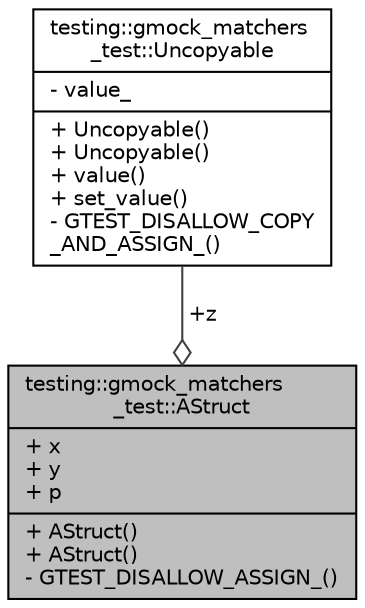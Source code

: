digraph "testing::gmock_matchers_test::AStruct"
{
  edge [fontname="Helvetica",fontsize="10",labelfontname="Helvetica",labelfontsize="10"];
  node [fontname="Helvetica",fontsize="10",shape=record];
  Node2 [label="{testing::gmock_matchers\l_test::AStruct\n|+ x\l+ y\l+ p\l|+ AStruct()\l+ AStruct()\l- GTEST_DISALLOW_ASSIGN_()\l}",height=0.2,width=0.4,color="black", fillcolor="grey75", style="filled", fontcolor="black"];
  Node3 -> Node2 [color="grey25",fontsize="10",style="solid",label=" +z" ,arrowhead="odiamond",fontname="Helvetica"];
  Node3 [label="{testing::gmock_matchers\l_test::Uncopyable\n|- value_\l|+ Uncopyable()\l+ Uncopyable()\l+ value()\l+ set_value()\l- GTEST_DISALLOW_COPY\l_AND_ASSIGN_()\l}",height=0.2,width=0.4,color="black", fillcolor="white", style="filled",URL="$d7/da6/classtesting_1_1gmock__matchers__test_1_1_uncopyable.html"];
}

